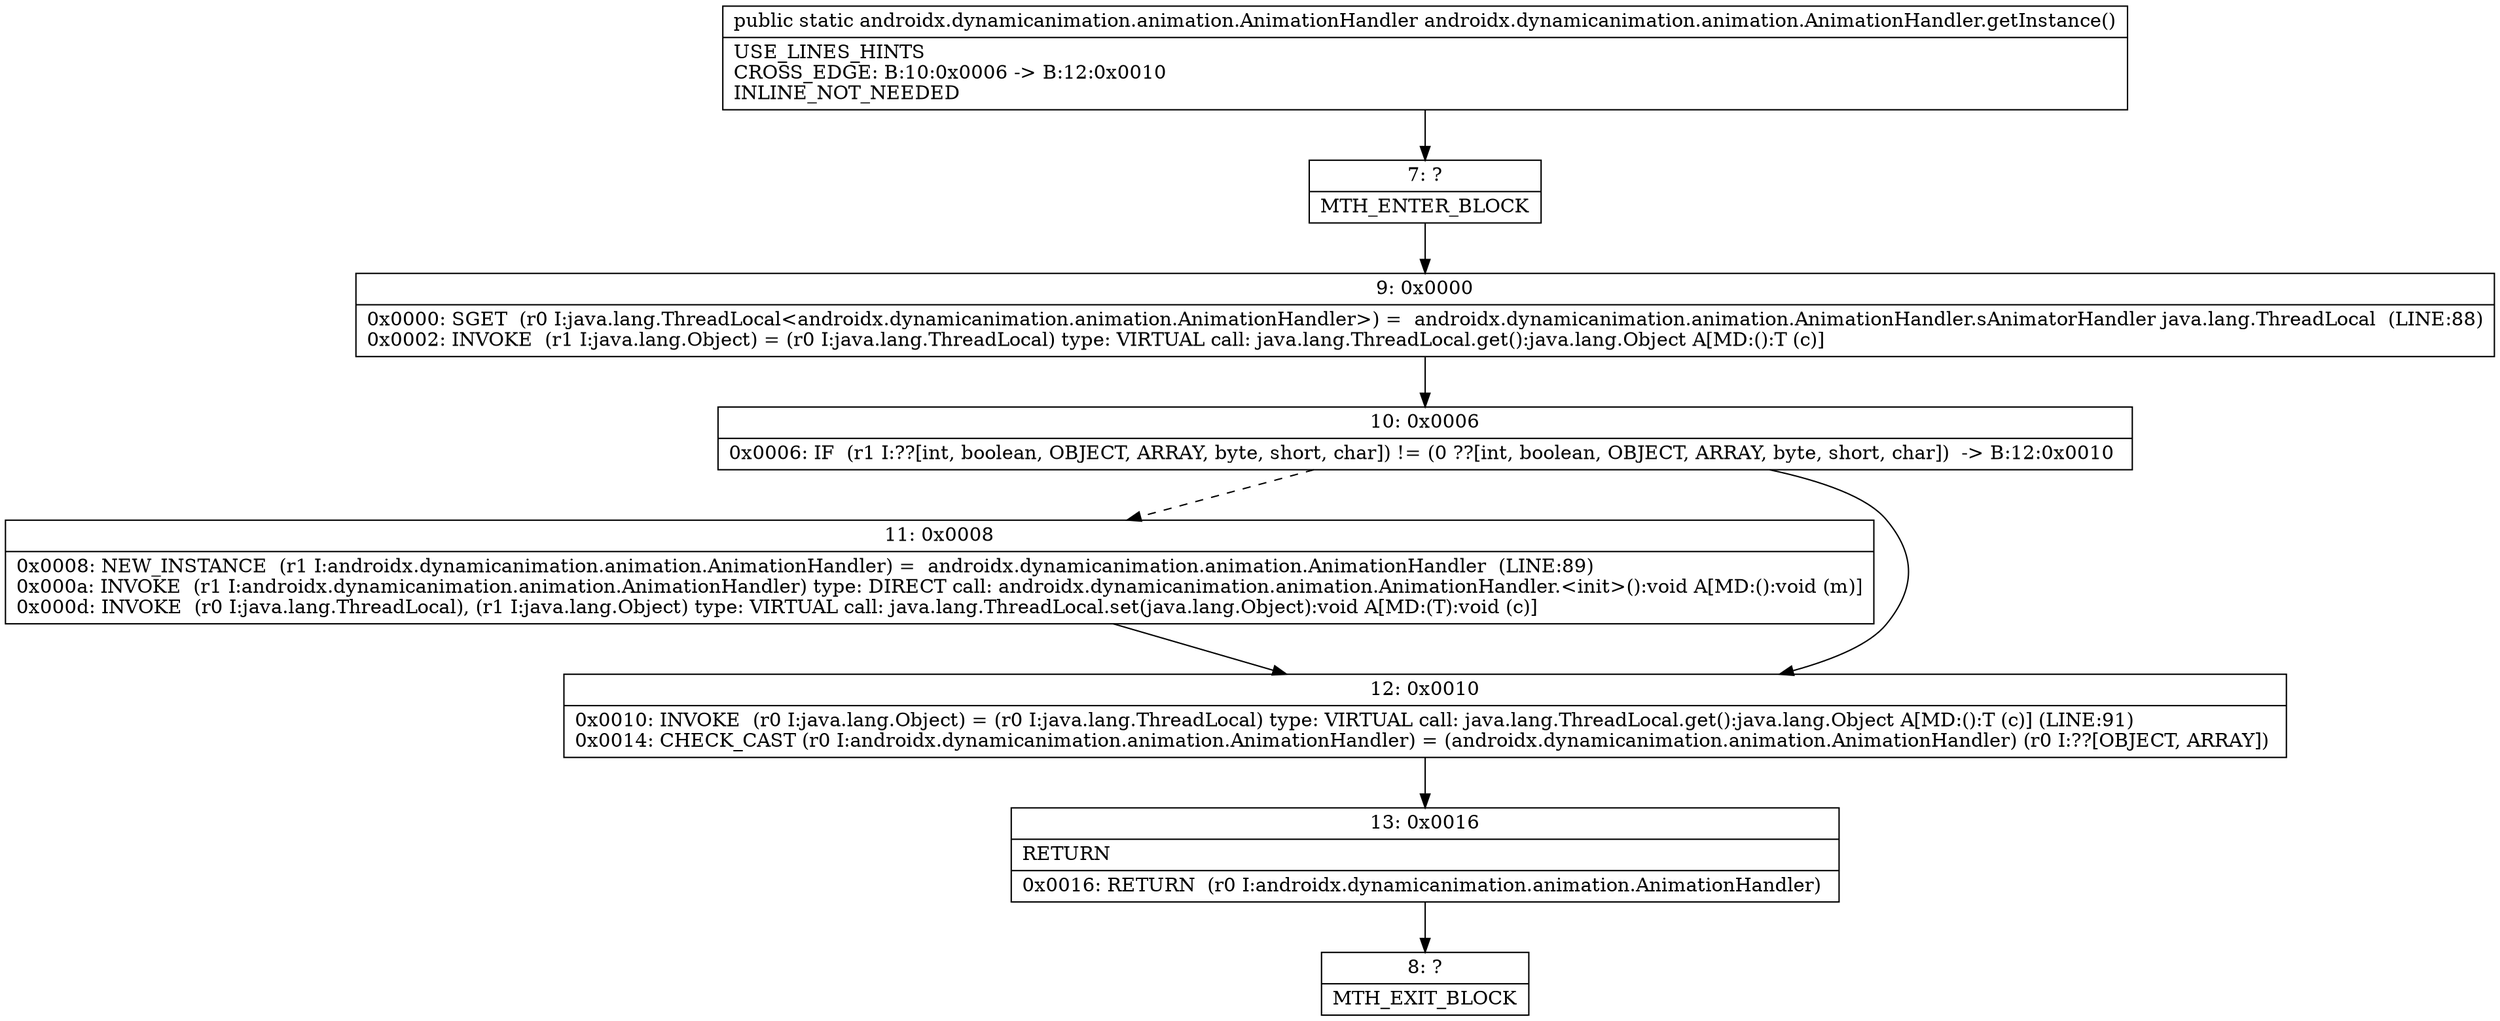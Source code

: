 digraph "CFG forandroidx.dynamicanimation.animation.AnimationHandler.getInstance()Landroidx\/dynamicanimation\/animation\/AnimationHandler;" {
Node_7 [shape=record,label="{7\:\ ?|MTH_ENTER_BLOCK\l}"];
Node_9 [shape=record,label="{9\:\ 0x0000|0x0000: SGET  (r0 I:java.lang.ThreadLocal\<androidx.dynamicanimation.animation.AnimationHandler\>) =  androidx.dynamicanimation.animation.AnimationHandler.sAnimatorHandler java.lang.ThreadLocal  (LINE:88)\l0x0002: INVOKE  (r1 I:java.lang.Object) = (r0 I:java.lang.ThreadLocal) type: VIRTUAL call: java.lang.ThreadLocal.get():java.lang.Object A[MD:():T (c)]\l}"];
Node_10 [shape=record,label="{10\:\ 0x0006|0x0006: IF  (r1 I:??[int, boolean, OBJECT, ARRAY, byte, short, char]) != (0 ??[int, boolean, OBJECT, ARRAY, byte, short, char])  \-\> B:12:0x0010 \l}"];
Node_11 [shape=record,label="{11\:\ 0x0008|0x0008: NEW_INSTANCE  (r1 I:androidx.dynamicanimation.animation.AnimationHandler) =  androidx.dynamicanimation.animation.AnimationHandler  (LINE:89)\l0x000a: INVOKE  (r1 I:androidx.dynamicanimation.animation.AnimationHandler) type: DIRECT call: androidx.dynamicanimation.animation.AnimationHandler.\<init\>():void A[MD:():void (m)]\l0x000d: INVOKE  (r0 I:java.lang.ThreadLocal), (r1 I:java.lang.Object) type: VIRTUAL call: java.lang.ThreadLocal.set(java.lang.Object):void A[MD:(T):void (c)]\l}"];
Node_12 [shape=record,label="{12\:\ 0x0010|0x0010: INVOKE  (r0 I:java.lang.Object) = (r0 I:java.lang.ThreadLocal) type: VIRTUAL call: java.lang.ThreadLocal.get():java.lang.Object A[MD:():T (c)] (LINE:91)\l0x0014: CHECK_CAST (r0 I:androidx.dynamicanimation.animation.AnimationHandler) = (androidx.dynamicanimation.animation.AnimationHandler) (r0 I:??[OBJECT, ARRAY]) \l}"];
Node_13 [shape=record,label="{13\:\ 0x0016|RETURN\l|0x0016: RETURN  (r0 I:androidx.dynamicanimation.animation.AnimationHandler) \l}"];
Node_8 [shape=record,label="{8\:\ ?|MTH_EXIT_BLOCK\l}"];
MethodNode[shape=record,label="{public static androidx.dynamicanimation.animation.AnimationHandler androidx.dynamicanimation.animation.AnimationHandler.getInstance()  | USE_LINES_HINTS\lCROSS_EDGE: B:10:0x0006 \-\> B:12:0x0010\lINLINE_NOT_NEEDED\l}"];
MethodNode -> Node_7;Node_7 -> Node_9;
Node_9 -> Node_10;
Node_10 -> Node_11[style=dashed];
Node_10 -> Node_12;
Node_11 -> Node_12;
Node_12 -> Node_13;
Node_13 -> Node_8;
}

